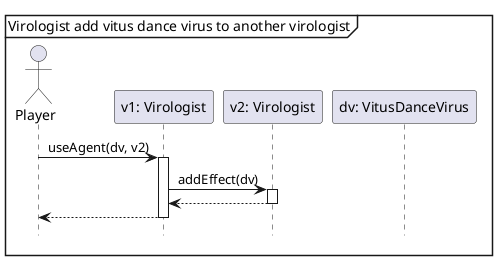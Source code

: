@startuml
'https://plantuml.com/sequence-diagram

hide footbox
skinparam sequenceMessageAlign center
mainframe Virologist add vitus dance virus to another virologist

actor Player as p1

participant "v1: Virologist" as v1
participant "v2: Virologist" as v2
participant "dv: VitusDanceVirus" as dv

p1 -> v1 ++: useAgent(dv, v2)
v1 -> v2 ++: addEffect(dv)
return
return
@enduml